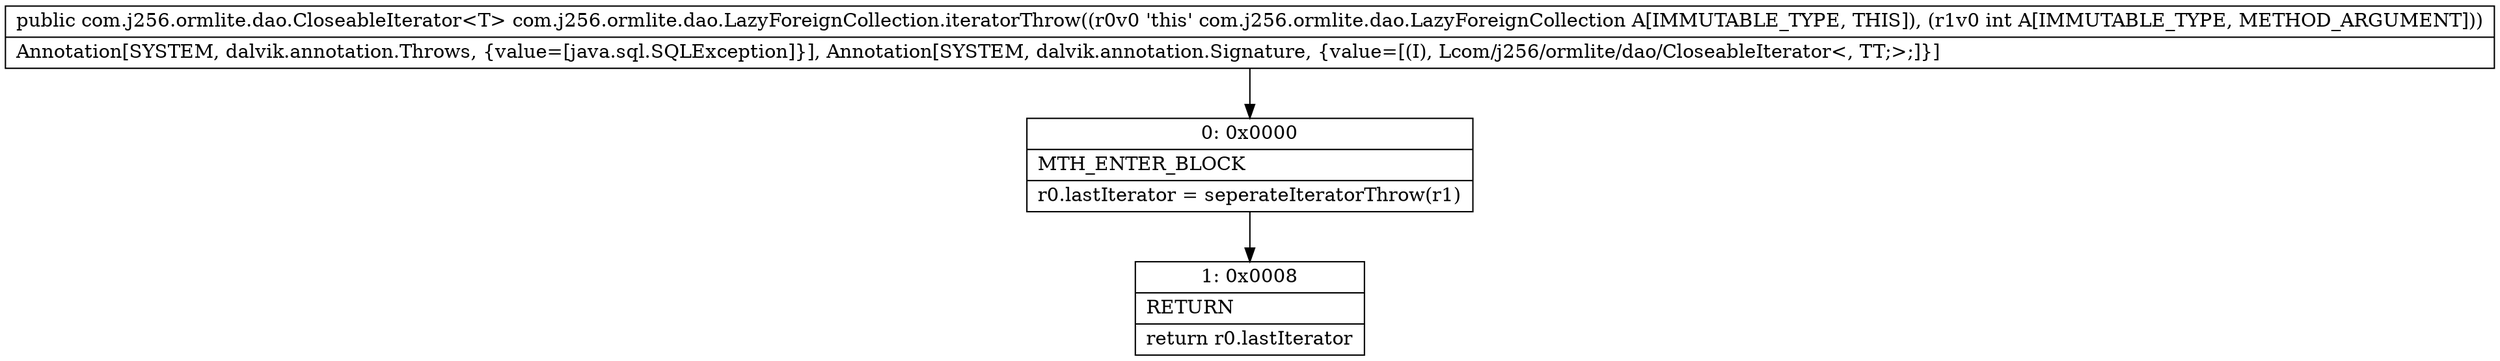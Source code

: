 digraph "CFG forcom.j256.ormlite.dao.LazyForeignCollection.iteratorThrow(I)Lcom\/j256\/ormlite\/dao\/CloseableIterator;" {
Node_0 [shape=record,label="{0\:\ 0x0000|MTH_ENTER_BLOCK\l|r0.lastIterator = seperateIteratorThrow(r1)\l}"];
Node_1 [shape=record,label="{1\:\ 0x0008|RETURN\l|return r0.lastIterator\l}"];
MethodNode[shape=record,label="{public com.j256.ormlite.dao.CloseableIterator\<T\> com.j256.ormlite.dao.LazyForeignCollection.iteratorThrow((r0v0 'this' com.j256.ormlite.dao.LazyForeignCollection A[IMMUTABLE_TYPE, THIS]), (r1v0 int A[IMMUTABLE_TYPE, METHOD_ARGUMENT]))  | Annotation[SYSTEM, dalvik.annotation.Throws, \{value=[java.sql.SQLException]\}], Annotation[SYSTEM, dalvik.annotation.Signature, \{value=[(I), Lcom\/j256\/ormlite\/dao\/CloseableIterator\<, TT;\>;]\}]\l}"];
MethodNode -> Node_0;
Node_0 -> Node_1;
}

